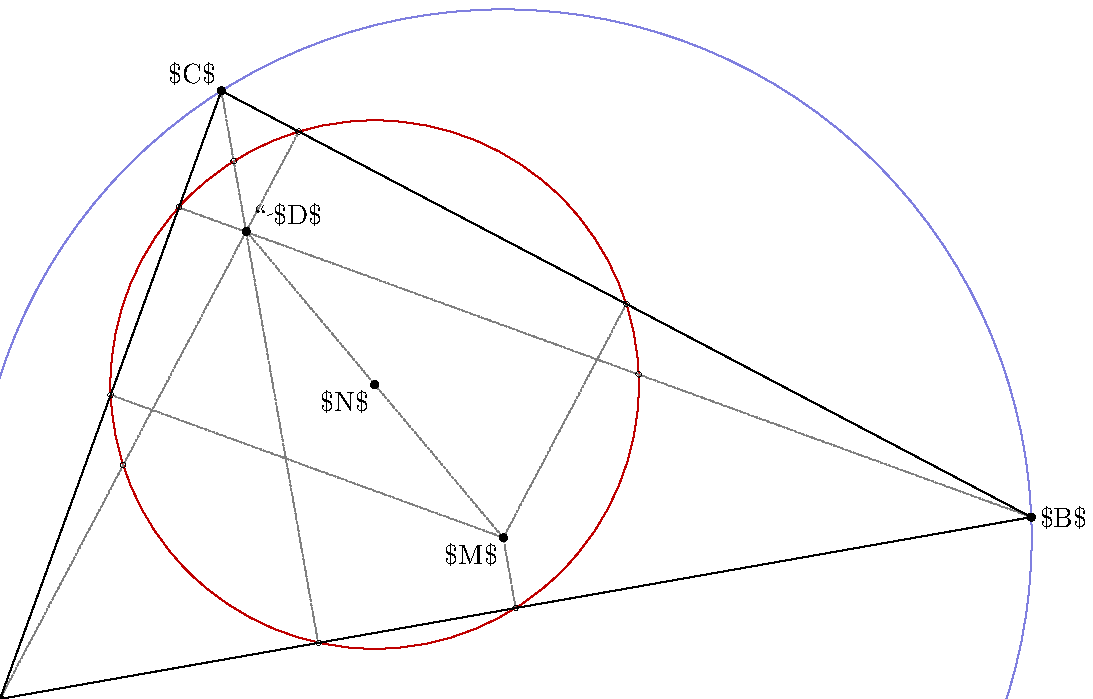 documentclass[border=5mm]{standalone}
\usepackage{luamplib}
\begin{document}
\mplibtextextlabel{enable}
\begin{mplibcode}
beginfig(1);
  pair A, B, C, D, N, M, p, q, r;
  A = origin; B = 377 dir 10; C = 233 dir 70;
  % pedal points (not labelled)
  p = whatever[B, C]; A - p = whatever * (B-C) rotated 90;
  q = whatever[C, A]; B - q = whatever * (C-A) rotated 90;
  r = whatever[A, B]; C - r = whatever * (A-B) rotated 90;

  D = whatever[A, p] = whatever[B, q];
  N = 1/4(A + B + C + D);  % remarkably...
  M = D rotatedabout(N, 180);  % M is also the circumcentre

  path circumcircle, nine_point_circle;
  nine_point_circle = fullcircle scaled 2 abs(N - 1/2[A, B]) shifted N;
  circumcircle = fullcircle scaled 2 abs(M - A) shifted M;

  draw nine_point_circle withcolor 3/4 red;
  draw circumcircle withcolor 1/2[3/4 blue, white];

  drawoptions(dashed evenly scaled 1/4 withcolor 1/2);
  draw 1/2[A,B] -- M -- 1/2[B, C];
  draw 1/2[C,A] -- M -- D;
  draw A -- p;
  draw B -- q;
  draw C -- r;

  % mark the nine points with small circles
  drawoptions(withpen pencircle scaled 1/4);
  draw fullcircle scaled 2 shifted 1/2[A, B];
  draw fullcircle scaled 2 shifted 1/2[A, C];
  draw fullcircle scaled 2 shifted 1/2[A, D];
  draw fullcircle scaled 2 shifted 1/2[B, C];
  draw fullcircle scaled 2 shifted 1/2[B, D];
  draw fullcircle scaled 2 shifted 1/2[C, D];
  draw fullcircle scaled 2 shifted p;
  draw fullcircle scaled 2 shifted q;
  draw fullcircle scaled 2 shifted r;

  drawoptions();
  draw A--B--C--cycle;
  dotlabel.llft("$A$", A);
  dotlabel.rt("$B$", B);
  dotlabel.ulft("$C$", C);
  dotlabel.urt("\ $D$", D);
  dotlabel.llft("$M$", M);
  dotlabel.llft("$N$", N);
endfig;
\end{mplibcode}
\end{document}

